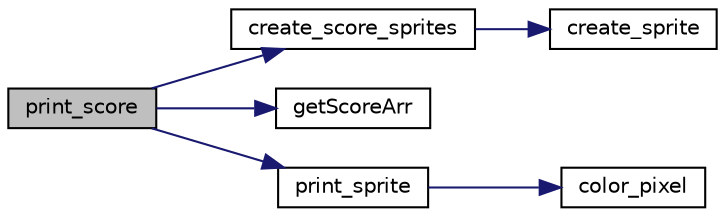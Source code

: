 digraph "print_score"
{
 // LATEX_PDF_SIZE
  edge [fontname="Helvetica",fontsize="10",labelfontname="Helvetica",labelfontsize="10"];
  node [fontname="Helvetica",fontsize="10",shape=record];
  rankdir="LR";
  Node1 [label="print_score",height=0.2,width=0.4,color="black", fillcolor="grey75", style="filled", fontcolor="black",tooltip="imprime no ecra, nas posicoes espicificadas por x e y, os sprites relativos ao valor de score."];
  Node1 -> Node2 [color="midnightblue",fontsize="10",style="solid",fontname="Helvetica"];
  Node2 [label="create_score_sprites",height=0.2,width=0.4,color="black", fillcolor="white", style="filled",URL="$_g_ame_8c.html#ab9db09bce218e3e0d24461ce5ea06b97",tooltip="cria na posicao x e y os sprites do score."];
  Node2 -> Node3 [color="midnightblue",fontsize="10",style="solid",fontname="Helvetica"];
  Node3 [label="create_sprite",height=0.2,width=0.4,color="black", fillcolor="white", style="filled",URL="$group__sprite.html#ga44296560184704089b03b7b68c0b71ac",tooltip=" "];
  Node1 -> Node4 [color="midnightblue",fontsize="10",style="solid",fontname="Helvetica"];
  Node4 [label="getScoreArr",height=0.2,width=0.4,color="black", fillcolor="white", style="filled",URL="$_g_ame_8c.html#a09cea5ed65e18211f8c842c171b9fc57",tooltip=" "];
  Node1 -> Node5 [color="midnightblue",fontsize="10",style="solid",fontname="Helvetica"];
  Node5 [label="print_sprite",height=0.2,width=0.4,color="black", fillcolor="white", style="filled",URL="$group__sprite.html#ga7a159af8a84bb09c896edccff25275a4",tooltip=" "];
  Node5 -> Node6 [color="midnightblue",fontsize="10",style="solid",fontname="Helvetica"];
  Node6 [label="color_pixel",height=0.2,width=0.4,color="black", fillcolor="white", style="filled",URL="$graphic_8c.html#afa705001911d815ef1723ede0c467783",tooltip="coloriza um pixel na posicao (x,y) com a cor color."];
}
